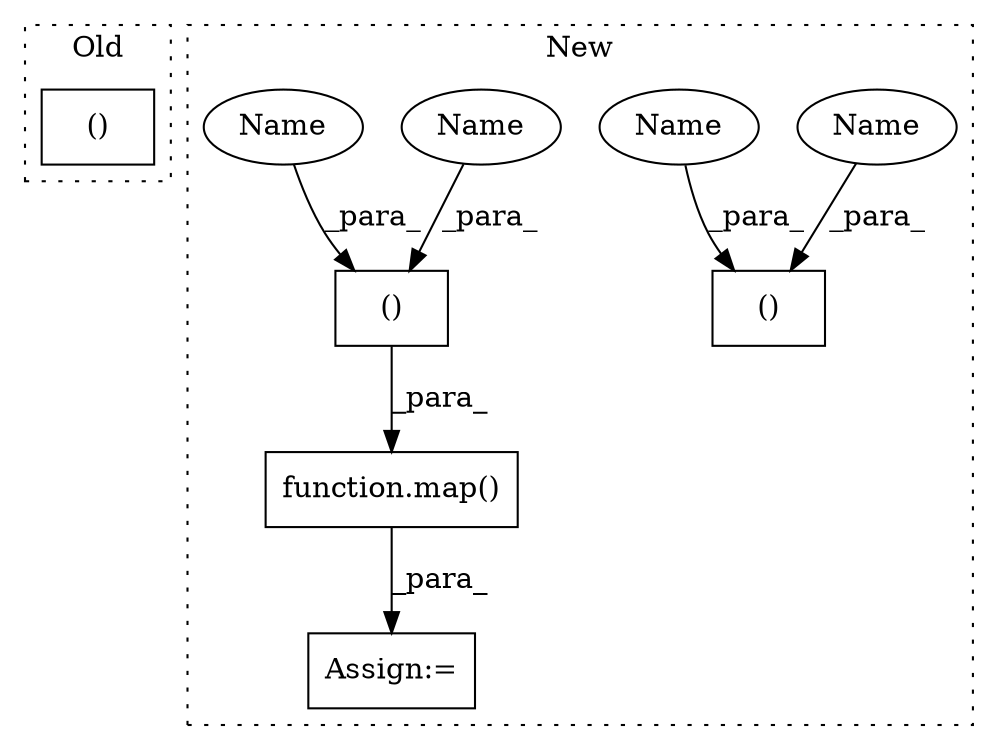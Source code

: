 digraph G {
subgraph cluster0 {
1 [label="()" a="54" s="6448" l="0" shape="box"];
label = "Old";
style="dotted";
}
subgraph cluster1 {
2 [label="function.map()" a="75" s="5903,5978" l="4,1" shape="box"];
3 [label="()" a="54" s="5970" l="7" shape="box"];
4 [label="Assign:=" a="68" s="5893" l="10" shape="box"];
5 [label="()" a="54" s="5893" l="7" shape="box"];
6 [label="Name" a="87" s="5972" l="5" shape="ellipse"];
7 [label="Name" a="87" s="5895" l="5" shape="ellipse"];
8 [label="Name" a="87" s="5888" l="5" shape="ellipse"];
9 [label="Name" a="87" s="5965" l="5" shape="ellipse"];
label = "New";
style="dotted";
}
2 -> 4 [label="_para_"];
3 -> 2 [label="_para_"];
6 -> 3 [label="_para_"];
7 -> 5 [label="_para_"];
8 -> 5 [label="_para_"];
9 -> 3 [label="_para_"];
}